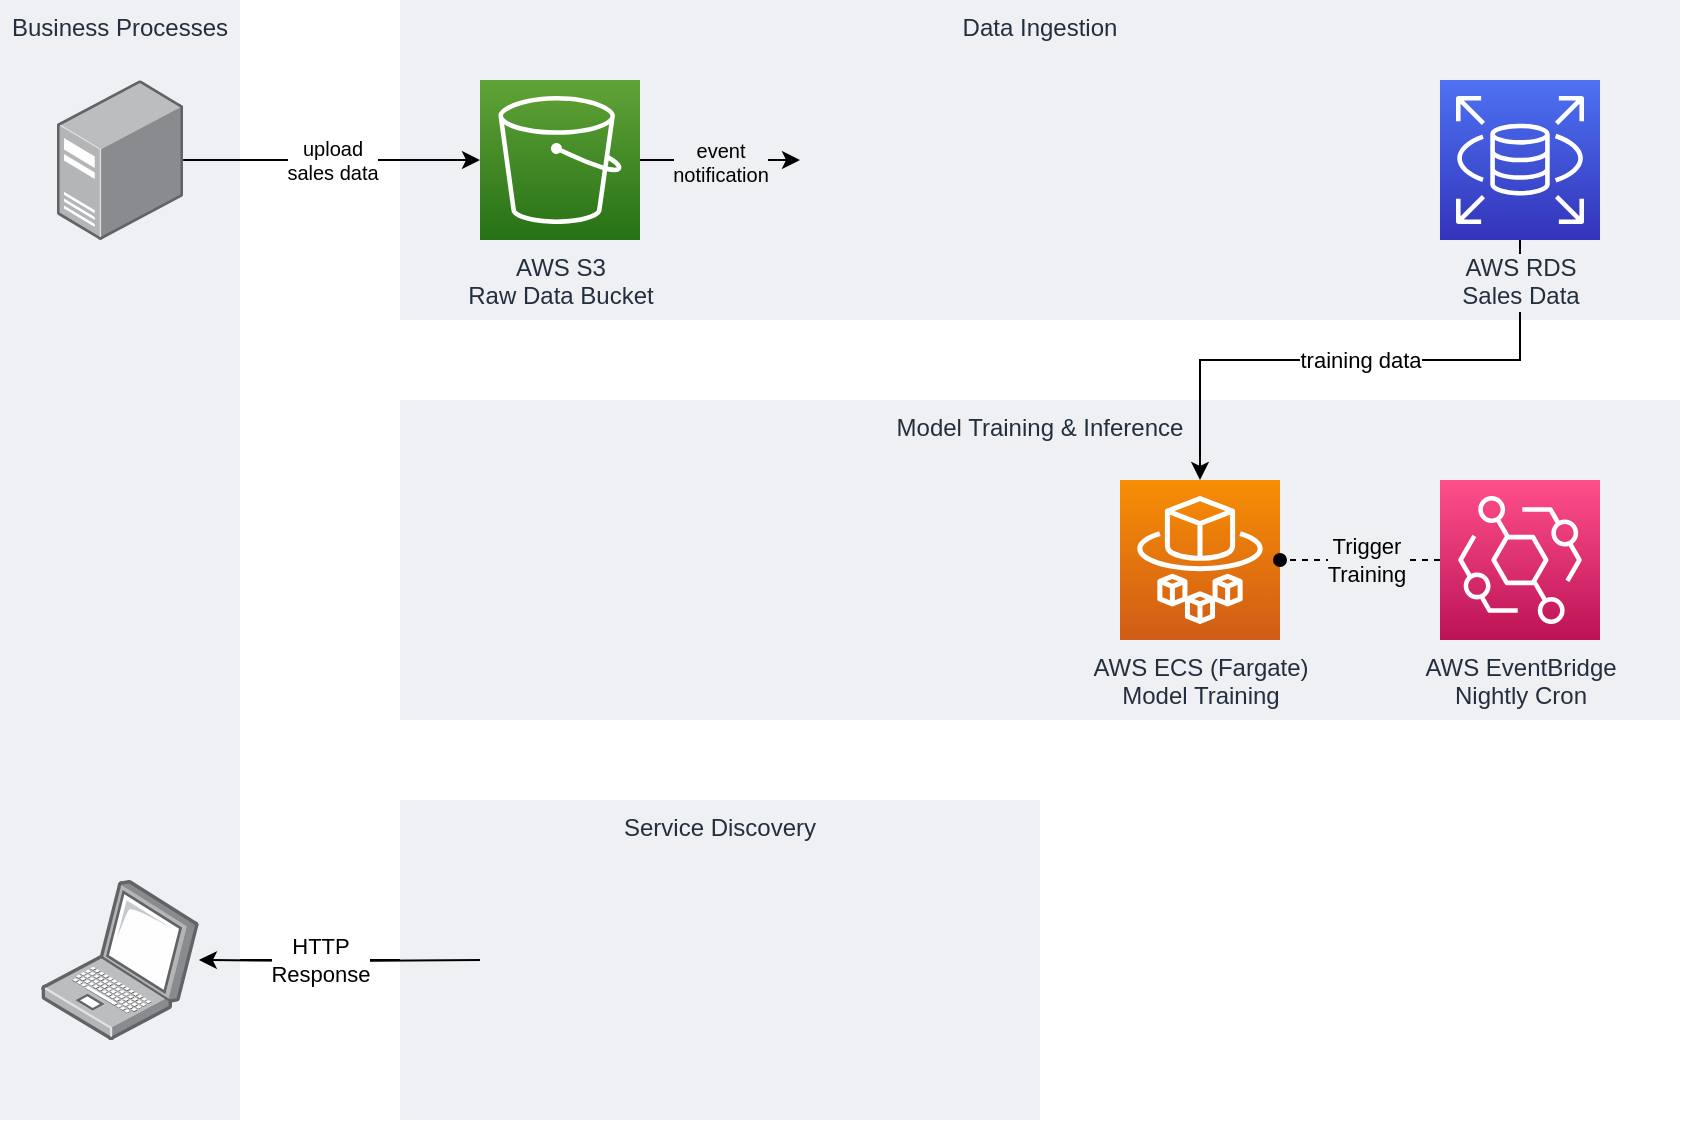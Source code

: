 <mxfile version="21.1.2" type="device">
  <diagram name="Functional Diagram" id="ufa0lLLInginGB9UVhgG">
    <mxGraphModel dx="1114" dy="845" grid="1" gridSize="10" guides="1" tooltips="1" connect="1" arrows="1" fold="1" page="1" pageScale="1" pageWidth="1100" pageHeight="850" math="0" shadow="0">
      <root>
        <mxCell id="0" />
        <mxCell id="1" parent="0" />
        <mxCell id="vNUAPbM53LOnLR4m45uh-2" value="" style="edgeStyle=orthogonalEdgeStyle;rounded=0;orthogonalLoop=1;jettySize=auto;html=1;" parent="1" source="m01nbZJdQ4zT8pmcxxm--37" target="m01nbZJdQ4zT8pmcxxm--32" edge="1">
          <mxGeometry relative="1" as="geometry" />
        </mxCell>
        <mxCell id="m01nbZJdQ4zT8pmcxxm--37" value="Service Discovery" style="fillColor=#EFF0F3;strokeColor=none;dashed=0;verticalAlign=top;fontStyle=0;fontColor=#232F3D;whiteSpace=wrap;html=1;" parent="1" vertex="1">
          <mxGeometry x="280" y="520" width="320" height="160" as="geometry" />
        </mxCell>
        <mxCell id="m01nbZJdQ4zT8pmcxxm--36" value="Model Training &amp;amp; Inference" style="fillColor=#EFF0F3;strokeColor=none;dashed=0;verticalAlign=top;fontStyle=0;fontColor=#232F3D;whiteSpace=wrap;html=1;" parent="1" vertex="1">
          <mxGeometry x="280" y="320" width="640" height="160" as="geometry" />
        </mxCell>
        <mxCell id="m01nbZJdQ4zT8pmcxxm--35" value="Business Processes" style="fillColor=#EFF0F3;strokeColor=none;dashed=0;verticalAlign=top;fontStyle=0;fontColor=#232F3D;whiteSpace=wrap;html=1;" parent="1" vertex="1">
          <mxGeometry x="80" y="120" width="120" height="560" as="geometry" />
        </mxCell>
        <mxCell id="m01nbZJdQ4zT8pmcxxm--34" value="Data Ingestion" style="fillColor=#EFF0F3;strokeColor=none;dashed=0;verticalAlign=top;fontStyle=0;fontColor=#232F3D;whiteSpace=wrap;html=1;labelBackgroundColor=#EFF0F3;" parent="1" vertex="1">
          <mxGeometry x="280" y="120" width="640" height="160" as="geometry" />
        </mxCell>
        <mxCell id="m01nbZJdQ4zT8pmcxxm--14" value="upload&lt;br style=&quot;font-size: 10px;&quot;&gt;sales data" style="edgeStyle=orthogonalEdgeStyle;rounded=0;orthogonalLoop=1;jettySize=auto;html=1;fontSize=10;labelBackgroundColor=default;" parent="1" source="m01nbZJdQ4zT8pmcxxm--2" target="m01nbZJdQ4zT8pmcxxm--4" edge="1">
          <mxGeometry relative="1" as="geometry" />
        </mxCell>
        <mxCell id="m01nbZJdQ4zT8pmcxxm--2" value="" style="image;points=[];aspect=fixed;html=1;align=center;shadow=0;dashed=0;image=img/lib/allied_telesis/computer_and_terminals/Server_Desktop.svg;" parent="1" vertex="1">
          <mxGeometry x="108.45" y="160" width="63.11" height="80" as="geometry" />
        </mxCell>
        <mxCell id="m01nbZJdQ4zT8pmcxxm--15" value="event&lt;br style=&quot;font-size: 10px;&quot;&gt;notification" style="edgeStyle=orthogonalEdgeStyle;rounded=0;orthogonalLoop=1;jettySize=auto;html=1;fontSize=10;labelBackgroundColor=#EFF0F3;" parent="1" source="m01nbZJdQ4zT8pmcxxm--4" edge="1">
          <mxGeometry relative="1" as="geometry">
            <mxPoint x="480" y="200" as="targetPoint" />
          </mxGeometry>
        </mxCell>
        <mxCell id="m01nbZJdQ4zT8pmcxxm--4" value="AWS S3&lt;br&gt;Raw Data Bucket" style="sketch=0;points=[[0,0,0],[0.25,0,0],[0.5,0,0],[0.75,0,0],[1,0,0],[0,1,0],[0.25,1,0],[0.5,1,0],[0.75,1,0],[1,1,0],[0,0.25,0],[0,0.5,0],[0,0.75,0],[1,0.25,0],[1,0.5,0],[1,0.75,0]];outlineConnect=0;fontColor=#232F3E;gradientColor=#60A337;gradientDirection=north;fillColor=#277116;strokeColor=#ffffff;dashed=0;verticalLabelPosition=bottom;verticalAlign=top;align=center;html=1;fontSize=12;fontStyle=0;aspect=fixed;shape=mxgraph.aws4.resourceIcon;resIcon=mxgraph.aws4.s3;labelBackgroundColor=#EFF0F3;" parent="1" vertex="1">
          <mxGeometry x="320" y="160" width="80" height="80" as="geometry" />
        </mxCell>
        <mxCell id="m01nbZJdQ4zT8pmcxxm--19" style="edgeStyle=orthogonalEdgeStyle;rounded=0;orthogonalLoop=1;jettySize=auto;html=1;" parent="1" source="m01nbZJdQ4zT8pmcxxm--8" target="vNUAPbM53LOnLR4m45uh-3" edge="1">
          <mxGeometry relative="1" as="geometry">
            <Array as="points">
              <mxPoint x="840" y="300" />
              <mxPoint x="680" y="300" />
            </Array>
            <mxPoint x="680" y="360" as="targetPoint" />
          </mxGeometry>
        </mxCell>
        <mxCell id="m01nbZJdQ4zT8pmcxxm--20" value="training data" style="edgeLabel;html=1;align=center;verticalAlign=middle;resizable=0;points=[];labelBackgroundColor=#FFFFFF;" parent="m01nbZJdQ4zT8pmcxxm--19" vertex="1" connectable="0">
          <mxGeometry x="-0.013" y="1" relative="1" as="geometry">
            <mxPoint x="-2" y="-1" as="offset" />
          </mxGeometry>
        </mxCell>
        <mxCell id="m01nbZJdQ4zT8pmcxxm--8" value="AWS RDS&lt;br&gt;Sales Data" style="sketch=0;points=[[0,0,0],[0.25,0,0],[0.5,0,0],[0.75,0,0],[1,0,0],[0,1,0],[0.25,1,0],[0.5,1,0],[0.75,1,0],[1,1,0],[0,0.25,0],[0,0.5,0],[0,0.75,0],[1,0.25,0],[1,0.5,0],[1,0.75,0]];outlineConnect=0;fontColor=#232F3E;gradientColor=#4D72F3;gradientDirection=north;fillColor=#3334B9;strokeColor=#ffffff;dashed=0;verticalLabelPosition=bottom;verticalAlign=top;align=center;html=1;fontSize=12;fontStyle=0;aspect=fixed;shape=mxgraph.aws4.resourceIcon;resIcon=mxgraph.aws4.rds;labelBackgroundColor=#EFF0F3;" parent="1" vertex="1">
          <mxGeometry x="800" y="160" width="80" height="80" as="geometry" />
        </mxCell>
        <mxCell id="m01nbZJdQ4zT8pmcxxm--33" style="edgeStyle=orthogonalEdgeStyle;rounded=0;orthogonalLoop=1;jettySize=auto;html=1;" parent="1" target="m01nbZJdQ4zT8pmcxxm--32" edge="1">
          <mxGeometry relative="1" as="geometry">
            <mxPoint x="320" y="600" as="sourcePoint" />
          </mxGeometry>
        </mxCell>
        <mxCell id="vNUAPbM53LOnLR4m45uh-1" value="HTTP&lt;br&gt;Response" style="edgeLabel;html=1;align=center;verticalAlign=middle;resizable=0;points=[];" parent="m01nbZJdQ4zT8pmcxxm--33" vertex="1" connectable="0">
          <mxGeometry x="0.096" y="-3" relative="1" as="geometry">
            <mxPoint x="-3" y="3" as="offset" />
          </mxGeometry>
        </mxCell>
        <mxCell id="m01nbZJdQ4zT8pmcxxm--32" value="" style="image;points=[];aspect=fixed;html=1;align=center;shadow=0;dashed=0;image=img/lib/allied_telesis/computer_and_terminals/Laptop.svg;" parent="1" vertex="1">
          <mxGeometry x="100.57" y="560" width="78.87" height="80" as="geometry" />
        </mxCell>
        <mxCell id="vNUAPbM53LOnLR4m45uh-3" value="AWS ECS (Fargate)&lt;br&gt;Model Training" style="sketch=0;points=[[0,0,0],[0.25,0,0],[0.5,0,0],[0.75,0,0],[1,0,0],[0,1,0],[0.25,1,0],[0.5,1,0],[0.75,1,0],[1,1,0],[0,0.25,0],[0,0.5,0],[0,0.75,0],[1,0.25,0],[1,0.5,0],[1,0.75,0]];outlineConnect=0;fontColor=#232F3E;gradientColor=#F78E04;gradientDirection=north;fillColor=#D05C17;strokeColor=#ffffff;dashed=0;verticalLabelPosition=bottom;verticalAlign=top;align=center;html=1;fontSize=12;fontStyle=0;aspect=fixed;shape=mxgraph.aws4.resourceIcon;resIcon=mxgraph.aws4.fargate;labelBackgroundColor=#EFF0F3;" parent="1" vertex="1">
          <mxGeometry x="640" y="360" width="80" height="80" as="geometry" />
        </mxCell>
        <mxCell id="vNUAPbM53LOnLR4m45uh-4" style="edgeStyle=orthogonalEdgeStyle;rounded=0;orthogonalLoop=1;jettySize=auto;html=1;labelBackgroundColor=#EFF0F3;dashed=1;endArrow=oval;endFill=1;" parent="1" source="vNUAPbM53LOnLR4m45uh-6" target="vNUAPbM53LOnLR4m45uh-3" edge="1">
          <mxGeometry relative="1" as="geometry" />
        </mxCell>
        <mxCell id="vNUAPbM53LOnLR4m45uh-5" value="Trigger&lt;br&gt;Training" style="edgeLabel;html=1;align=center;verticalAlign=middle;resizable=0;points=[];labelBackgroundColor=#EFF0F3;" parent="vNUAPbM53LOnLR4m45uh-4" vertex="1" connectable="0">
          <mxGeometry x="-0.079" y="-4" relative="1" as="geometry">
            <mxPoint y="4" as="offset" />
          </mxGeometry>
        </mxCell>
        <mxCell id="vNUAPbM53LOnLR4m45uh-6" value="AWS EventBridge&lt;br&gt;Nightly Cron" style="sketch=0;points=[[0,0,0],[0.25,0,0],[0.5,0,0],[0.75,0,0],[1,0,0],[0,1,0],[0.25,1,0],[0.5,1,0],[0.75,1,0],[1,1,0],[0,0.25,0],[0,0.5,0],[0,0.75,0],[1,0.25,0],[1,0.5,0],[1,0.75,0]];outlineConnect=0;fontColor=#232F3E;gradientColor=#FF4F8B;gradientDirection=north;fillColor=#BC1356;strokeColor=#ffffff;dashed=0;verticalLabelPosition=bottom;verticalAlign=top;align=center;html=1;fontSize=12;fontStyle=0;aspect=fixed;shape=mxgraph.aws4.resourceIcon;resIcon=mxgraph.aws4.eventbridge;labelBackgroundColor=#EFF0F3;" parent="1" vertex="1">
          <mxGeometry x="800" y="360" width="80" height="80" as="geometry" />
        </mxCell>
      </root>
    </mxGraphModel>
  </diagram>
</mxfile>
